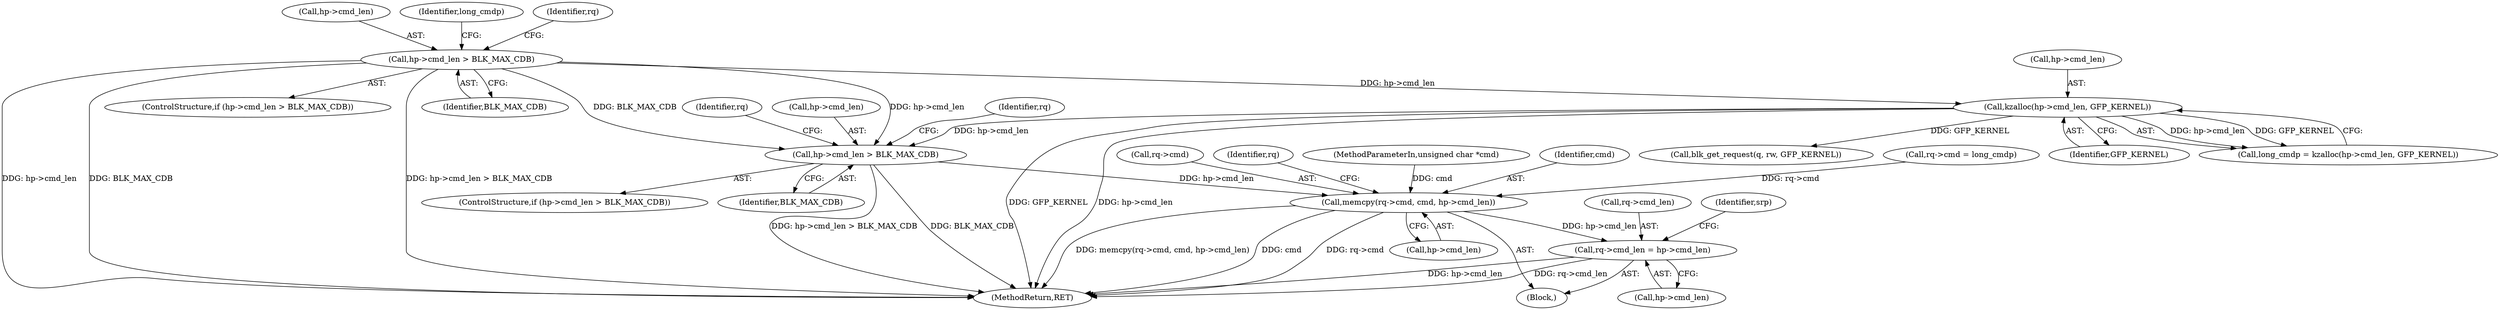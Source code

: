 digraph "0_linux_fdc81f45e9f57858da6351836507fbcf1b7583ee@pointer" {
"1000228" [label="(Call,hp->cmd_len > BLK_MAX_CDB)"];
"1000199" [label="(Call,kzalloc(hp->cmd_len, GFP_KERNEL))"];
"1000191" [label="(Call,hp->cmd_len > BLK_MAX_CDB)"];
"1000238" [label="(Call,memcpy(rq->cmd, cmd, hp->cmd_len))"];
"1000246" [label="(Call,rq->cmd_len = hp->cmd_len)"];
"1000246" [label="(Call,rq->cmd_len = hp->cmd_len)"];
"1000195" [label="(Identifier,BLK_MAX_CDB)"];
"1000228" [label="(Call,hp->cmd_len > BLK_MAX_CDB)"];
"1000200" [label="(Call,hp->cmd_len)"];
"1000235" [label="(Identifier,rq)"];
"1000103" [label="(MethodParameterIn,unsigned char *cmd)"];
"1000242" [label="(Identifier,cmd)"];
"1000227" [label="(ControlStructure,if (hp->cmd_len > BLK_MAX_CDB))"];
"1000203" [label="(Identifier,GFP_KERNEL)"];
"1000192" [label="(Call,hp->cmd_len)"];
"1000233" [label="(Call,rq->cmd = long_cmdp)"];
"1000239" [label="(Call,rq->cmd)"];
"1000232" [label="(Identifier,BLK_MAX_CDB)"];
"1000240" [label="(Identifier,rq)"];
"1000198" [label="(Identifier,long_cmdp)"];
"1000229" [label="(Call,hp->cmd_len)"];
"1000197" [label="(Call,long_cmdp = kzalloc(hp->cmd_len, GFP_KERNEL))"];
"1000211" [label="(Identifier,rq)"];
"1000104" [label="(Block,)"];
"1000238" [label="(Call,memcpy(rq->cmd, cmd, hp->cmd_len))"];
"1000199" [label="(Call,kzalloc(hp->cmd_len, GFP_KERNEL))"];
"1000212" [label="(Call,blk_get_request(q, rw, GFP_KERNEL))"];
"1000248" [label="(Identifier,rq)"];
"1000247" [label="(Call,rq->cmd_len)"];
"1000191" [label="(Call,hp->cmd_len > BLK_MAX_CDB)"];
"1000255" [label="(Identifier,srp)"];
"1000507" [label="(MethodReturn,RET)"];
"1000250" [label="(Call,hp->cmd_len)"];
"1000243" [label="(Call,hp->cmd_len)"];
"1000190" [label="(ControlStructure,if (hp->cmd_len > BLK_MAX_CDB))"];
"1000228" -> "1000227"  [label="AST: "];
"1000228" -> "1000232"  [label="CFG: "];
"1000229" -> "1000228"  [label="AST: "];
"1000232" -> "1000228"  [label="AST: "];
"1000235" -> "1000228"  [label="CFG: "];
"1000240" -> "1000228"  [label="CFG: "];
"1000228" -> "1000507"  [label="DDG: hp->cmd_len > BLK_MAX_CDB"];
"1000228" -> "1000507"  [label="DDG: BLK_MAX_CDB"];
"1000199" -> "1000228"  [label="DDG: hp->cmd_len"];
"1000191" -> "1000228"  [label="DDG: hp->cmd_len"];
"1000191" -> "1000228"  [label="DDG: BLK_MAX_CDB"];
"1000228" -> "1000238"  [label="DDG: hp->cmd_len"];
"1000199" -> "1000197"  [label="AST: "];
"1000199" -> "1000203"  [label="CFG: "];
"1000200" -> "1000199"  [label="AST: "];
"1000203" -> "1000199"  [label="AST: "];
"1000197" -> "1000199"  [label="CFG: "];
"1000199" -> "1000507"  [label="DDG: hp->cmd_len"];
"1000199" -> "1000507"  [label="DDG: GFP_KERNEL"];
"1000199" -> "1000197"  [label="DDG: hp->cmd_len"];
"1000199" -> "1000197"  [label="DDG: GFP_KERNEL"];
"1000191" -> "1000199"  [label="DDG: hp->cmd_len"];
"1000199" -> "1000212"  [label="DDG: GFP_KERNEL"];
"1000191" -> "1000190"  [label="AST: "];
"1000191" -> "1000195"  [label="CFG: "];
"1000192" -> "1000191"  [label="AST: "];
"1000195" -> "1000191"  [label="AST: "];
"1000198" -> "1000191"  [label="CFG: "];
"1000211" -> "1000191"  [label="CFG: "];
"1000191" -> "1000507"  [label="DDG: BLK_MAX_CDB"];
"1000191" -> "1000507"  [label="DDG: hp->cmd_len > BLK_MAX_CDB"];
"1000191" -> "1000507"  [label="DDG: hp->cmd_len"];
"1000238" -> "1000104"  [label="AST: "];
"1000238" -> "1000243"  [label="CFG: "];
"1000239" -> "1000238"  [label="AST: "];
"1000242" -> "1000238"  [label="AST: "];
"1000243" -> "1000238"  [label="AST: "];
"1000248" -> "1000238"  [label="CFG: "];
"1000238" -> "1000507"  [label="DDG: rq->cmd"];
"1000238" -> "1000507"  [label="DDG: memcpy(rq->cmd, cmd, hp->cmd_len)"];
"1000238" -> "1000507"  [label="DDG: cmd"];
"1000233" -> "1000238"  [label="DDG: rq->cmd"];
"1000103" -> "1000238"  [label="DDG: cmd"];
"1000238" -> "1000246"  [label="DDG: hp->cmd_len"];
"1000246" -> "1000104"  [label="AST: "];
"1000246" -> "1000250"  [label="CFG: "];
"1000247" -> "1000246"  [label="AST: "];
"1000250" -> "1000246"  [label="AST: "];
"1000255" -> "1000246"  [label="CFG: "];
"1000246" -> "1000507"  [label="DDG: hp->cmd_len"];
"1000246" -> "1000507"  [label="DDG: rq->cmd_len"];
}

